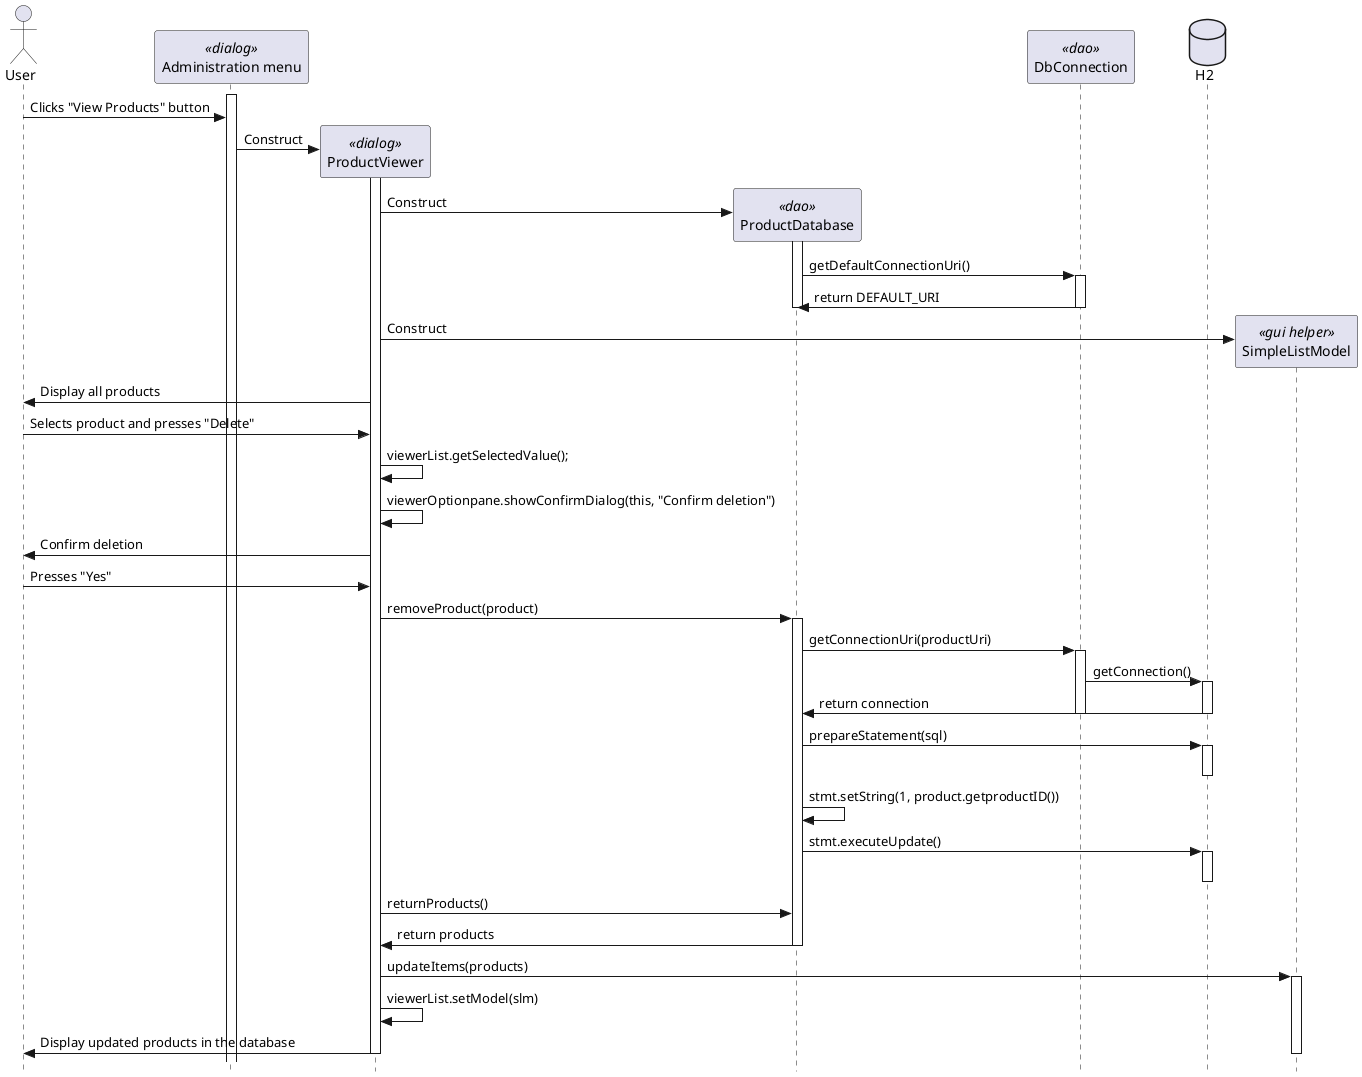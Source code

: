 @startuml

skinparam style strictuml

actor "User" as user
participant "Administration menu" as mainmenu <<dialog>>
mainmenu++

user -> mainmenu : Clicks "View Products" button
create "ProductViewer" as viewer <<dialog>>
mainmenu -> viewer: Construct
viewer++

create "ProductDatabase" as productdatabase <<dao>>
viewer -> productdatabase : Construct
participant "DbConnection" as dbconnection <<dao>>
productdatabase++
productdatabase -> dbconnection++ : getDefaultConnectionUri()
dbconnection -> productdatabase : return DEFAULT_URI
dbconnection--
productdatabase--

database H2
create "SimpleListModel" as slm <<gui helper>>
viewer -> slm : Construct
viewer -> user: Display all products
user -> viewer : Selects product and presses "Delete"
viewer -> viewer : viewerList.getSelectedValue();
viewer -> viewer : viewerOptionpane.showConfirmDialog(this, "Confirm deletion")
viewer -> user : Confirm deletion
user -> viewer : Presses "Yes"
viewer -> productdatabase++ : removeProduct(product)
productdatabase -> dbconnection++ : getConnectionUri(productUri)

dbconnection -> H2++ : getConnection()
H2 -> productdatabase : return connection
dbconnection--
H2--
productdatabase -> H2++ : prepareStatement(sql)
H2--
productdatabase -> productdatabase : stmt.setString(1, product.getproductID())
productdatabase -> H2++ : stmt.executeUpdate()
H2--

viewer -> productdatabase : returnProducts()
productdatabase -> viewer : return products
productdatabase--
viewer -> slm++ : updateItems(products)
viewer -> viewer : viewerList.setModel(slm)
viewer -> user : Display updated products in the database
slm--
viewer--

@enduml
